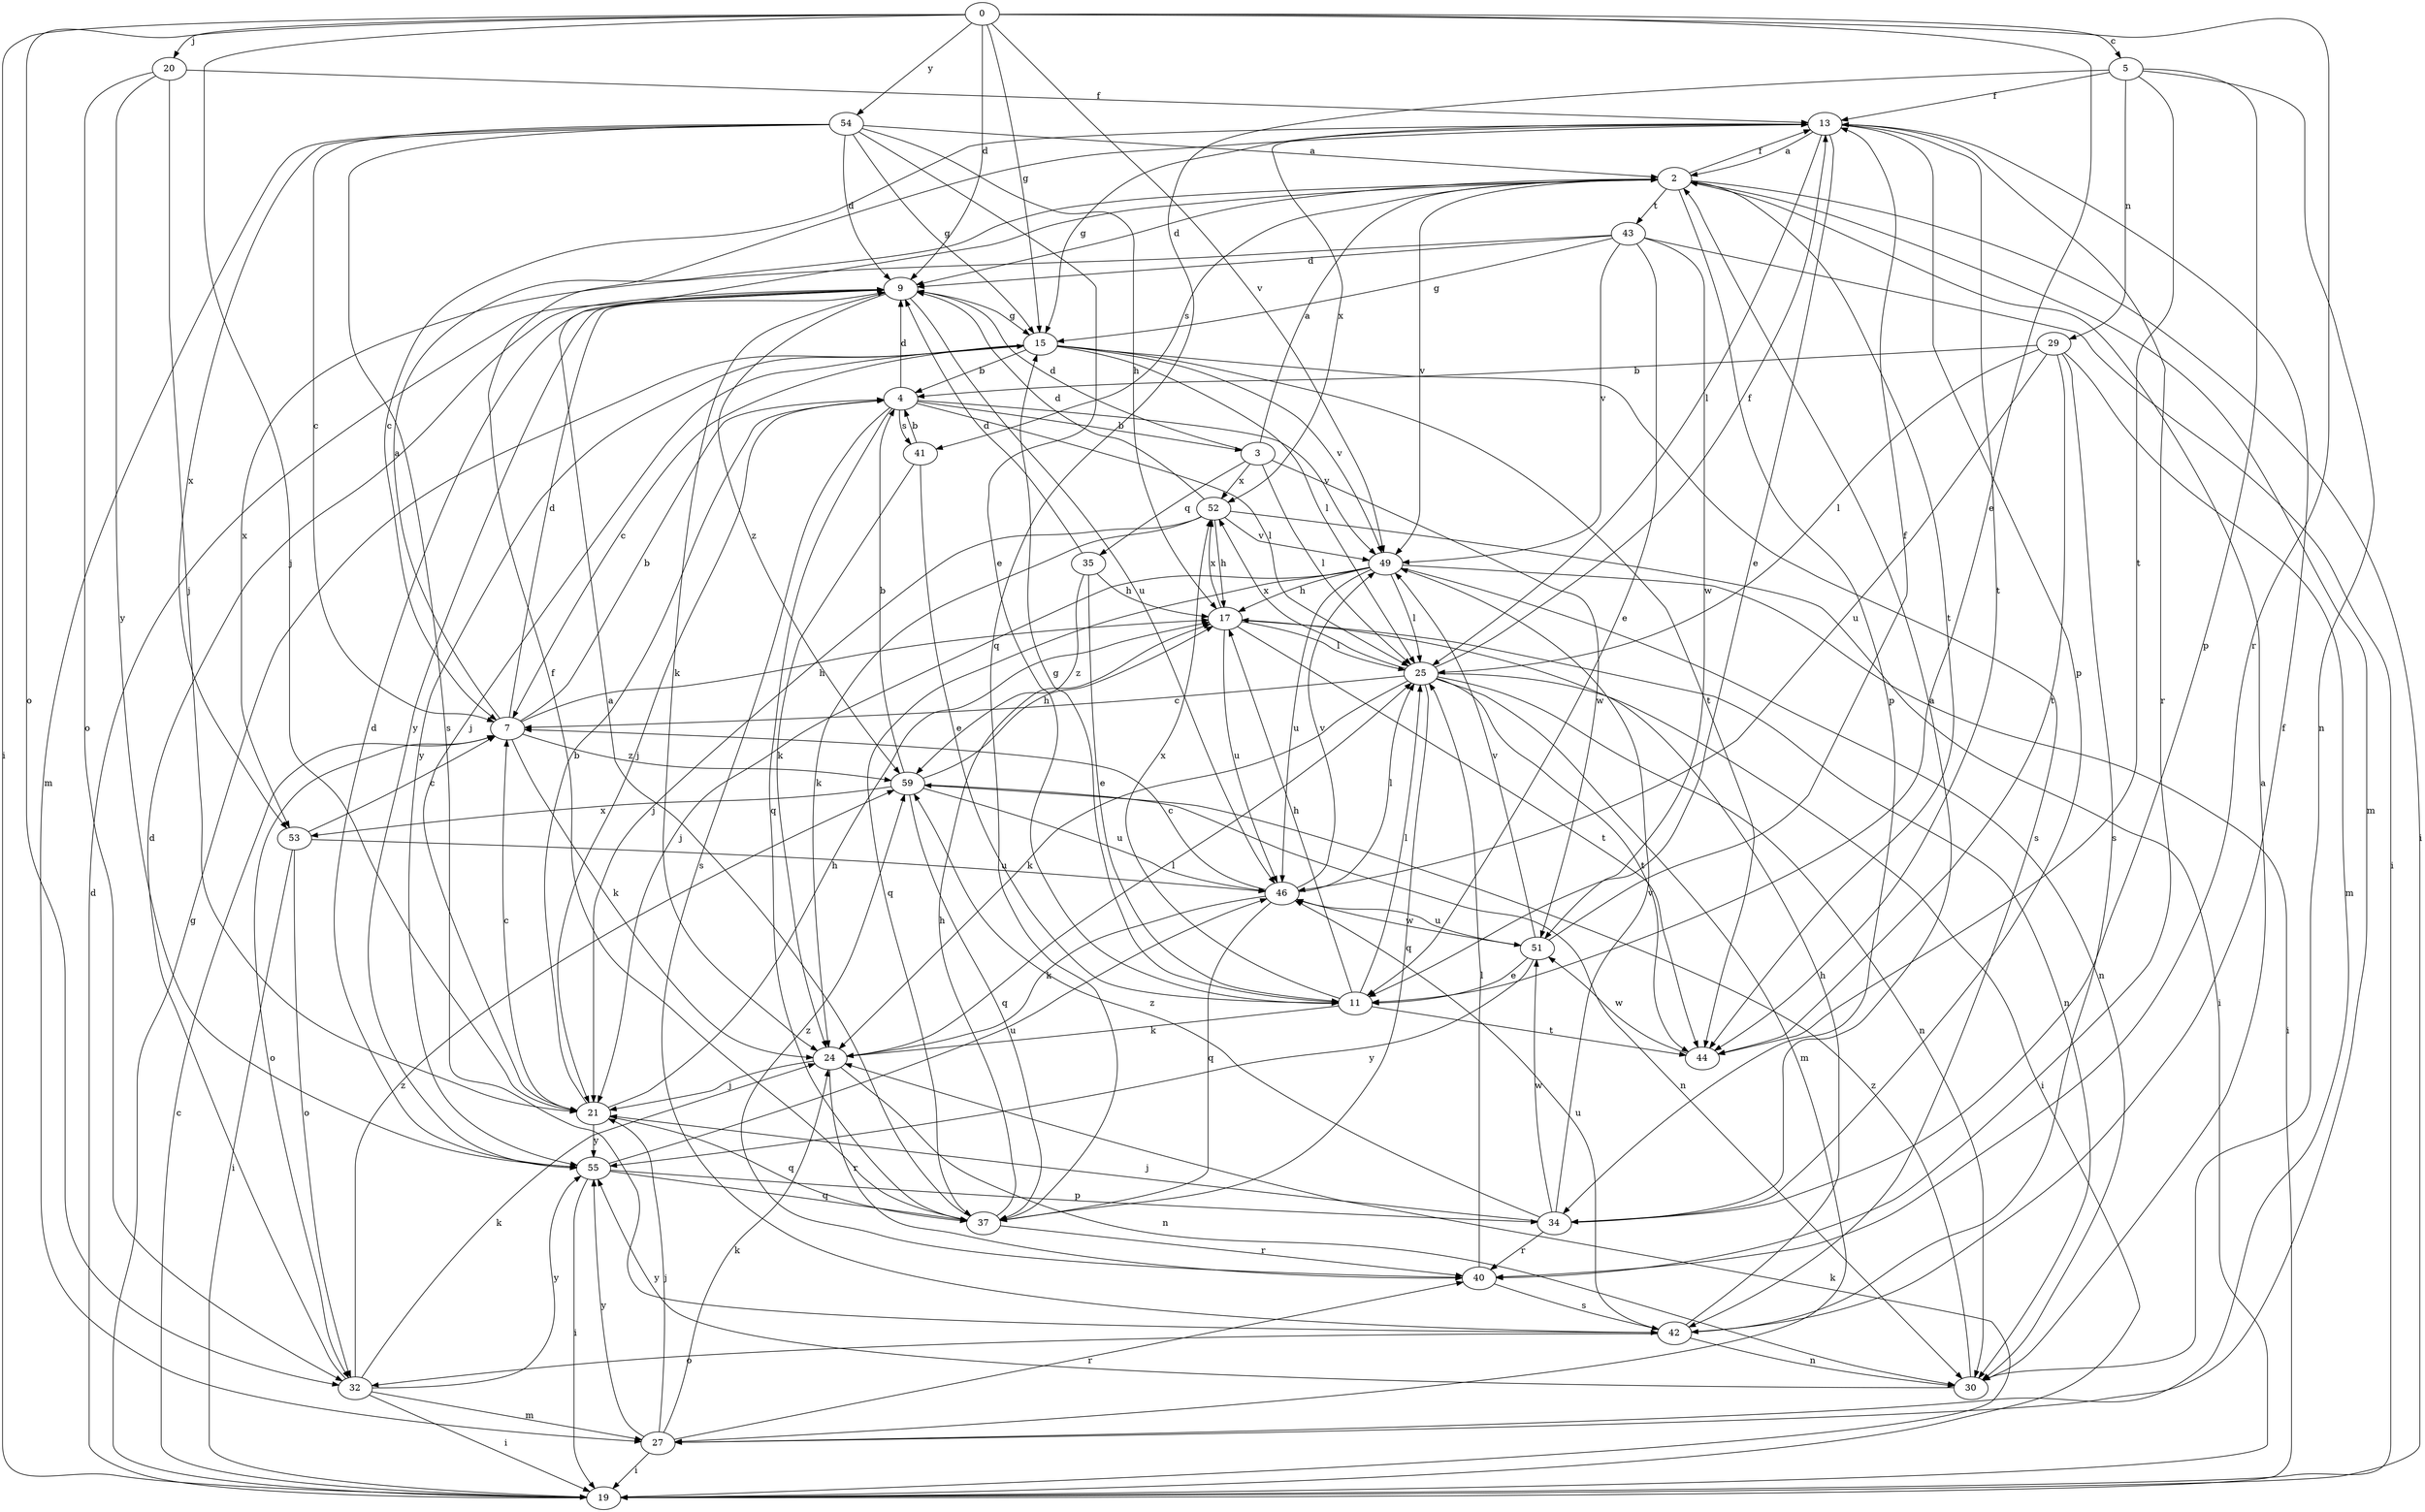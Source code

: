 strict digraph  {
0;
2;
3;
4;
5;
7;
9;
11;
13;
15;
17;
19;
20;
21;
24;
25;
27;
29;
30;
32;
34;
35;
37;
40;
41;
42;
43;
44;
46;
49;
51;
52;
53;
54;
55;
59;
0 -> 5  [label=c];
0 -> 9  [label=d];
0 -> 11  [label=e];
0 -> 15  [label=g];
0 -> 19  [label=i];
0 -> 20  [label=j];
0 -> 21  [label=j];
0 -> 32  [label=o];
0 -> 40  [label=r];
0 -> 49  [label=v];
0 -> 54  [label=y];
2 -> 9  [label=d];
2 -> 13  [label=f];
2 -> 19  [label=i];
2 -> 27  [label=m];
2 -> 34  [label=p];
2 -> 41  [label=s];
2 -> 43  [label=t];
2 -> 44  [label=t];
2 -> 49  [label=v];
3 -> 2  [label=a];
3 -> 9  [label=d];
3 -> 25  [label=l];
3 -> 35  [label=q];
3 -> 51  [label=w];
3 -> 52  [label=x];
4 -> 3  [label=b];
4 -> 9  [label=d];
4 -> 21  [label=j];
4 -> 25  [label=l];
4 -> 37  [label=q];
4 -> 41  [label=s];
4 -> 42  [label=s];
4 -> 49  [label=v];
5 -> 13  [label=f];
5 -> 29  [label=n];
5 -> 30  [label=n];
5 -> 34  [label=p];
5 -> 37  [label=q];
5 -> 44  [label=t];
7 -> 2  [label=a];
7 -> 4  [label=b];
7 -> 9  [label=d];
7 -> 17  [label=h];
7 -> 24  [label=k];
7 -> 32  [label=o];
7 -> 59  [label=z];
9 -> 15  [label=g];
9 -> 24  [label=k];
9 -> 46  [label=u];
9 -> 55  [label=y];
9 -> 59  [label=z];
11 -> 15  [label=g];
11 -> 17  [label=h];
11 -> 24  [label=k];
11 -> 25  [label=l];
11 -> 44  [label=t];
11 -> 52  [label=x];
13 -> 2  [label=a];
13 -> 7  [label=c];
13 -> 11  [label=e];
13 -> 15  [label=g];
13 -> 25  [label=l];
13 -> 34  [label=p];
13 -> 40  [label=r];
13 -> 44  [label=t];
13 -> 52  [label=x];
15 -> 4  [label=b];
15 -> 7  [label=c];
15 -> 21  [label=j];
15 -> 25  [label=l];
15 -> 42  [label=s];
15 -> 44  [label=t];
15 -> 49  [label=v];
15 -> 55  [label=y];
17 -> 25  [label=l];
17 -> 30  [label=n];
17 -> 44  [label=t];
17 -> 46  [label=u];
17 -> 52  [label=x];
19 -> 7  [label=c];
19 -> 9  [label=d];
19 -> 15  [label=g];
19 -> 24  [label=k];
20 -> 13  [label=f];
20 -> 21  [label=j];
20 -> 32  [label=o];
20 -> 55  [label=y];
21 -> 4  [label=b];
21 -> 7  [label=c];
21 -> 17  [label=h];
21 -> 37  [label=q];
21 -> 55  [label=y];
24 -> 21  [label=j];
24 -> 25  [label=l];
24 -> 30  [label=n];
24 -> 40  [label=r];
25 -> 7  [label=c];
25 -> 13  [label=f];
25 -> 19  [label=i];
25 -> 24  [label=k];
25 -> 27  [label=m];
25 -> 30  [label=n];
25 -> 37  [label=q];
25 -> 44  [label=t];
25 -> 52  [label=x];
27 -> 19  [label=i];
27 -> 21  [label=j];
27 -> 24  [label=k];
27 -> 40  [label=r];
27 -> 55  [label=y];
29 -> 4  [label=b];
29 -> 25  [label=l];
29 -> 27  [label=m];
29 -> 42  [label=s];
29 -> 44  [label=t];
29 -> 46  [label=u];
30 -> 2  [label=a];
30 -> 55  [label=y];
30 -> 59  [label=z];
32 -> 9  [label=d];
32 -> 19  [label=i];
32 -> 24  [label=k];
32 -> 27  [label=m];
32 -> 55  [label=y];
32 -> 59  [label=z];
34 -> 2  [label=a];
34 -> 21  [label=j];
34 -> 40  [label=r];
34 -> 49  [label=v];
34 -> 51  [label=w];
34 -> 59  [label=z];
35 -> 9  [label=d];
35 -> 11  [label=e];
35 -> 17  [label=h];
35 -> 59  [label=z];
37 -> 2  [label=a];
37 -> 13  [label=f];
37 -> 17  [label=h];
37 -> 40  [label=r];
40 -> 25  [label=l];
40 -> 42  [label=s];
40 -> 59  [label=z];
41 -> 4  [label=b];
41 -> 11  [label=e];
41 -> 24  [label=k];
42 -> 13  [label=f];
42 -> 17  [label=h];
42 -> 30  [label=n];
42 -> 32  [label=o];
42 -> 46  [label=u];
43 -> 9  [label=d];
43 -> 11  [label=e];
43 -> 15  [label=g];
43 -> 19  [label=i];
43 -> 49  [label=v];
43 -> 51  [label=w];
43 -> 53  [label=x];
44 -> 51  [label=w];
46 -> 7  [label=c];
46 -> 24  [label=k];
46 -> 25  [label=l];
46 -> 37  [label=q];
46 -> 49  [label=v];
46 -> 51  [label=w];
49 -> 17  [label=h];
49 -> 19  [label=i];
49 -> 21  [label=j];
49 -> 25  [label=l];
49 -> 30  [label=n];
49 -> 37  [label=q];
49 -> 46  [label=u];
51 -> 11  [label=e];
51 -> 13  [label=f];
51 -> 46  [label=u];
51 -> 49  [label=v];
51 -> 55  [label=y];
52 -> 9  [label=d];
52 -> 17  [label=h];
52 -> 19  [label=i];
52 -> 21  [label=j];
52 -> 24  [label=k];
52 -> 49  [label=v];
53 -> 7  [label=c];
53 -> 19  [label=i];
53 -> 32  [label=o];
53 -> 46  [label=u];
54 -> 2  [label=a];
54 -> 7  [label=c];
54 -> 9  [label=d];
54 -> 11  [label=e];
54 -> 15  [label=g];
54 -> 17  [label=h];
54 -> 27  [label=m];
54 -> 42  [label=s];
54 -> 53  [label=x];
55 -> 9  [label=d];
55 -> 19  [label=i];
55 -> 34  [label=p];
55 -> 37  [label=q];
55 -> 46  [label=u];
59 -> 4  [label=b];
59 -> 17  [label=h];
59 -> 30  [label=n];
59 -> 37  [label=q];
59 -> 46  [label=u];
59 -> 53  [label=x];
}
